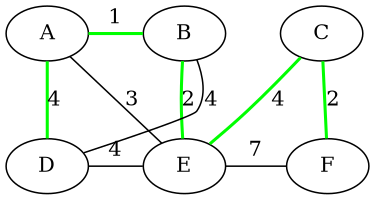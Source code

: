 graph G {
  size="2.5,1.5";

  {rank = same; A B C }
  {rank = same; D E F }

  A -- B [label="1",style=bold,color=green];
  A -- D [label="4",style=bold,color=green];
  A -- E [label="3"];
  B -- E [label="2",style=bold,color=green];
  B -- C [style=invis];
  C -- E [label="4",style=bold,color=green];
  C -- F [label="2",style=bold,color=green];
  D -- B [label="4"] [constraint=false];
  D -- E [label="4"];
  E -- F [label="7"];
  
}